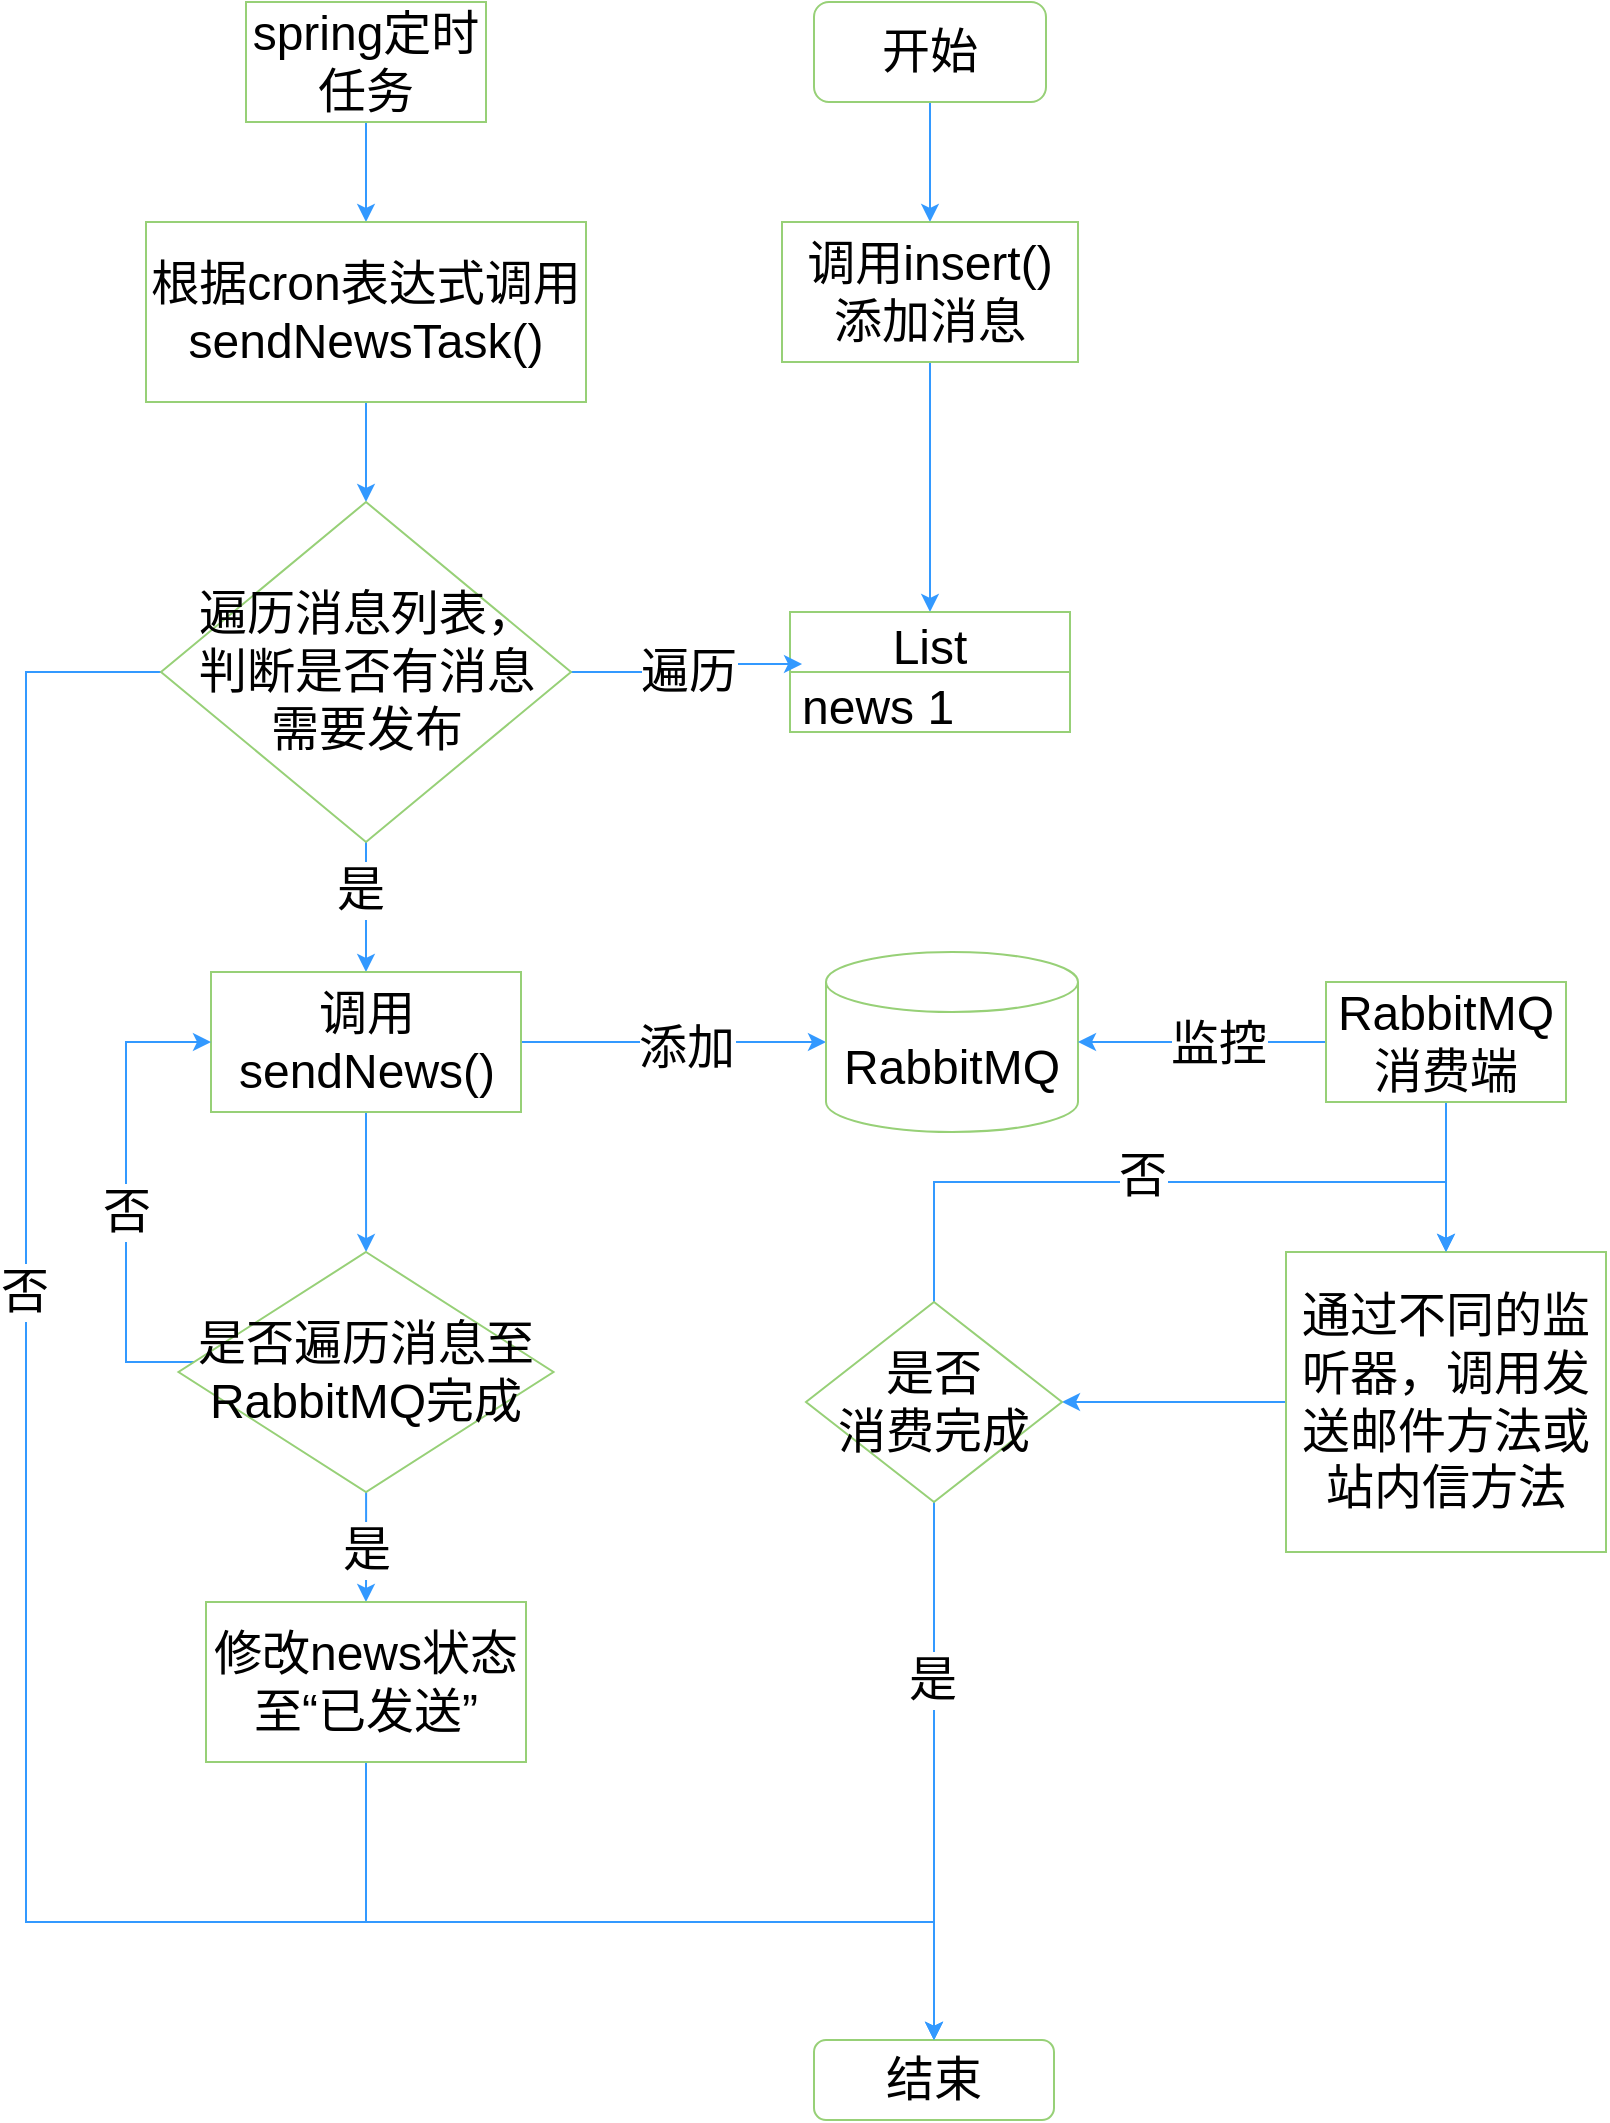 <mxfile version="20.2.6" type="github">
  <diagram id="X51VYddWkbkuNtYHMd4o" name="第 1 页">
    <mxGraphModel dx="1426" dy="680" grid="1" gridSize="10" guides="1" tooltips="1" connect="1" arrows="1" fold="1" page="1" pageScale="1" pageWidth="827" pageHeight="1169" math="0" shadow="0">
      <root>
        <mxCell id="0" />
        <mxCell id="1" parent="0" />
        <mxCell id="QnG45yh_9Llj5AD3C7vI-2" style="edgeStyle=orthogonalEdgeStyle;rounded=0;orthogonalLoop=1;jettySize=auto;html=1;fontSize=24;fontColor=#000000;strokeColor=#3399FF;entryX=0.5;entryY=0;entryDx=0;entryDy=0;" edge="1" parent="1" source="QnG45yh_9Llj5AD3C7vI-1" target="QnG45yh_9Llj5AD3C7vI-4">
          <mxGeometry relative="1" as="geometry">
            <mxPoint x="552" y="230" as="targetPoint" />
          </mxGeometry>
        </mxCell>
        <mxCell id="QnG45yh_9Llj5AD3C7vI-1" value="&lt;font style=&quot;font-size: 24px;&quot;&gt;开始&lt;/font&gt;" style="rounded=1;whiteSpace=wrap;html=1;strokeColor=#97D077;" vertex="1" parent="1">
          <mxGeometry x="494" y="110" width="116" height="50" as="geometry" />
        </mxCell>
        <mxCell id="QnG45yh_9Llj5AD3C7vI-5" style="edgeStyle=orthogonalEdgeStyle;rounded=0;orthogonalLoop=1;jettySize=auto;html=1;fontSize=24;fontColor=#000000;strokeColor=#3399FF;" edge="1" parent="1" source="QnG45yh_9Llj5AD3C7vI-4" target="QnG45yh_9Llj5AD3C7vI-6">
          <mxGeometry relative="1" as="geometry">
            <mxPoint x="552" y="360" as="targetPoint" />
          </mxGeometry>
        </mxCell>
        <mxCell id="QnG45yh_9Llj5AD3C7vI-4" value="调用insert()添加消息" style="rounded=0;whiteSpace=wrap;html=1;fontSize=24;fontColor=#000000;strokeColor=#97D077;" vertex="1" parent="1">
          <mxGeometry x="478" y="220" width="148" height="70" as="geometry" />
        </mxCell>
        <mxCell id="QnG45yh_9Llj5AD3C7vI-6" value="List" style="swimlane;fontStyle=0;childLayout=stackLayout;horizontal=1;startSize=30;horizontalStack=0;resizeParent=1;resizeParentMax=0;resizeLast=0;collapsible=1;marginBottom=0;fontSize=24;fontColor=#000000;strokeColor=#97D077;" vertex="1" parent="1">
          <mxGeometry x="482" y="415" width="140" height="60" as="geometry" />
        </mxCell>
        <mxCell id="QnG45yh_9Llj5AD3C7vI-7" value="news 1" style="text;strokeColor=none;fillColor=none;align=left;verticalAlign=middle;spacingLeft=4;spacingRight=4;overflow=hidden;points=[[0,0.5],[1,0.5]];portConstraint=eastwest;rotatable=0;fontSize=24;fontColor=#000000;" vertex="1" parent="QnG45yh_9Llj5AD3C7vI-6">
          <mxGeometry y="30" width="140" height="30" as="geometry" />
        </mxCell>
        <mxCell id="QnG45yh_9Llj5AD3C7vI-13" style="edgeStyle=orthogonalEdgeStyle;rounded=0;orthogonalLoop=1;jettySize=auto;html=1;fontSize=24;fontColor=#000000;strokeColor=#3399FF;" edge="1" parent="1" source="QnG45yh_9Llj5AD3C7vI-10" target="QnG45yh_9Llj5AD3C7vI-11">
          <mxGeometry relative="1" as="geometry" />
        </mxCell>
        <mxCell id="QnG45yh_9Llj5AD3C7vI-10" value="spring定时任务" style="rounded=0;whiteSpace=wrap;html=1;fontSize=24;fontColor=#000000;strokeColor=#97D077;" vertex="1" parent="1">
          <mxGeometry x="210" y="110" width="120" height="60" as="geometry" />
        </mxCell>
        <mxCell id="QnG45yh_9Llj5AD3C7vI-12" style="edgeStyle=orthogonalEdgeStyle;rounded=0;orthogonalLoop=1;jettySize=auto;html=1;fontSize=24;fontColor=#000000;strokeColor=#3399FF;" edge="1" parent="1" source="QnG45yh_9Llj5AD3C7vI-11" target="QnG45yh_9Llj5AD3C7vI-15">
          <mxGeometry relative="1" as="geometry">
            <mxPoint x="270" y="360" as="targetPoint" />
          </mxGeometry>
        </mxCell>
        <mxCell id="QnG45yh_9Llj5AD3C7vI-11" value="根据cron表达式调用sendNewsTask()" style="rounded=0;whiteSpace=wrap;html=1;fontSize=24;fontColor=#000000;strokeColor=#97D077;" vertex="1" parent="1">
          <mxGeometry x="160" y="220" width="220" height="90" as="geometry" />
        </mxCell>
        <mxCell id="QnG45yh_9Llj5AD3C7vI-16" style="edgeStyle=orthogonalEdgeStyle;rounded=0;orthogonalLoop=1;jettySize=auto;html=1;entryX=0.043;entryY=-0.133;entryDx=0;entryDy=0;entryPerimeter=0;fontSize=24;fontColor=#000000;strokeColor=#3399FF;" edge="1" parent="1" source="QnG45yh_9Llj5AD3C7vI-15" target="QnG45yh_9Llj5AD3C7vI-7">
          <mxGeometry relative="1" as="geometry" />
        </mxCell>
        <mxCell id="QnG45yh_9Llj5AD3C7vI-17" value="遍历" style="edgeLabel;html=1;align=center;verticalAlign=middle;resizable=0;points=[];fontSize=24;fontColor=#000000;" vertex="1" connectable="0" parent="QnG45yh_9Llj5AD3C7vI-16">
          <mxGeometry x="-0.281" y="-2" relative="1" as="geometry">
            <mxPoint x="15" y="-2" as="offset" />
          </mxGeometry>
        </mxCell>
        <mxCell id="QnG45yh_9Llj5AD3C7vI-18" style="edgeStyle=orthogonalEdgeStyle;rounded=0;orthogonalLoop=1;jettySize=auto;html=1;fontSize=24;fontColor=#000000;strokeColor=#3399FF;" edge="1" parent="1" source="QnG45yh_9Llj5AD3C7vI-15" target="QnG45yh_9Llj5AD3C7vI-20">
          <mxGeometry relative="1" as="geometry">
            <mxPoint x="270" y="630" as="targetPoint" />
          </mxGeometry>
        </mxCell>
        <mxCell id="QnG45yh_9Llj5AD3C7vI-19" value="是" style="edgeLabel;html=1;align=center;verticalAlign=middle;resizable=0;points=[];fontSize=24;fontColor=#000000;" vertex="1" connectable="0" parent="QnG45yh_9Llj5AD3C7vI-18">
          <mxGeometry x="-0.28" y="-3" relative="1" as="geometry">
            <mxPoint as="offset" />
          </mxGeometry>
        </mxCell>
        <mxCell id="QnG45yh_9Llj5AD3C7vI-32" style="edgeStyle=orthogonalEdgeStyle;rounded=0;orthogonalLoop=1;jettySize=auto;html=1;fontSize=24;fontColor=#000000;strokeColor=#3399FF;" edge="1" parent="1" source="QnG45yh_9Llj5AD3C7vI-15" target="QnG45yh_9Llj5AD3C7vI-31">
          <mxGeometry relative="1" as="geometry">
            <Array as="points">
              <mxPoint x="100" y="445" />
              <mxPoint x="100" y="1070" />
              <mxPoint x="554" y="1070" />
            </Array>
          </mxGeometry>
        </mxCell>
        <mxCell id="QnG45yh_9Llj5AD3C7vI-33" value="否" style="edgeLabel;html=1;align=center;verticalAlign=middle;resizable=0;points=[];fontSize=24;fontColor=#000000;" vertex="1" connectable="0" parent="QnG45yh_9Llj5AD3C7vI-32">
          <mxGeometry x="-0.375" y="-1" relative="1" as="geometry">
            <mxPoint y="1" as="offset" />
          </mxGeometry>
        </mxCell>
        <mxCell id="QnG45yh_9Llj5AD3C7vI-15" value="遍历消息列表，&lt;br&gt;判断是否有消息&lt;br&gt;需要发布" style="rhombus;whiteSpace=wrap;html=1;fontSize=24;fontColor=#000000;strokeColor=#97D077;" vertex="1" parent="1">
          <mxGeometry x="167.5" y="360" width="205" height="170" as="geometry" />
        </mxCell>
        <mxCell id="QnG45yh_9Llj5AD3C7vI-22" style="edgeStyle=orthogonalEdgeStyle;rounded=0;orthogonalLoop=1;jettySize=auto;html=1;entryX=0;entryY=0.5;entryDx=0;entryDy=0;entryPerimeter=0;fontSize=24;fontColor=#000000;strokeColor=#3399FF;" edge="1" parent="1" source="QnG45yh_9Llj5AD3C7vI-20" target="QnG45yh_9Llj5AD3C7vI-21">
          <mxGeometry relative="1" as="geometry" />
        </mxCell>
        <mxCell id="QnG45yh_9Llj5AD3C7vI-23" value="添加" style="edgeLabel;html=1;align=center;verticalAlign=middle;resizable=0;points=[];fontSize=24;fontColor=#000000;" vertex="1" connectable="0" parent="QnG45yh_9Llj5AD3C7vI-22">
          <mxGeometry x="0.082" y="-3" relative="1" as="geometry">
            <mxPoint as="offset" />
          </mxGeometry>
        </mxCell>
        <mxCell id="QnG45yh_9Llj5AD3C7vI-41" style="edgeStyle=orthogonalEdgeStyle;rounded=0;orthogonalLoop=1;jettySize=auto;html=1;fontSize=24;fontColor=#000000;strokeColor=#3399FF;" edge="1" parent="1" source="QnG45yh_9Llj5AD3C7vI-20" target="QnG45yh_9Llj5AD3C7vI-42">
          <mxGeometry relative="1" as="geometry">
            <mxPoint x="270" y="730" as="targetPoint" />
          </mxGeometry>
        </mxCell>
        <mxCell id="QnG45yh_9Llj5AD3C7vI-20" value="调用&lt;br&gt;sendNews()" style="rounded=0;whiteSpace=wrap;html=1;fontSize=24;fontColor=#000000;strokeColor=#97D077;" vertex="1" parent="1">
          <mxGeometry x="192.5" y="595" width="155" height="70" as="geometry" />
        </mxCell>
        <mxCell id="QnG45yh_9Llj5AD3C7vI-21" value="RabbitMQ" style="shape=cylinder3;whiteSpace=wrap;html=1;boundedLbl=1;backgroundOutline=1;size=15;fontSize=24;fontColor=#000000;strokeColor=#97D077;" vertex="1" parent="1">
          <mxGeometry x="500" y="585" width="126" height="90" as="geometry" />
        </mxCell>
        <mxCell id="QnG45yh_9Llj5AD3C7vI-25" style="edgeStyle=orthogonalEdgeStyle;rounded=0;orthogonalLoop=1;jettySize=auto;html=1;fontSize=24;fontColor=#000000;strokeColor=#3399FF;" edge="1" parent="1" source="QnG45yh_9Llj5AD3C7vI-24" target="QnG45yh_9Llj5AD3C7vI-21">
          <mxGeometry relative="1" as="geometry" />
        </mxCell>
        <mxCell id="QnG45yh_9Llj5AD3C7vI-26" value="监控" style="edgeLabel;html=1;align=center;verticalAlign=middle;resizable=0;points=[];fontSize=24;fontColor=#000000;" vertex="1" connectable="0" parent="QnG45yh_9Llj5AD3C7vI-25">
          <mxGeometry x="-0.129" y="1" relative="1" as="geometry">
            <mxPoint as="offset" />
          </mxGeometry>
        </mxCell>
        <mxCell id="QnG45yh_9Llj5AD3C7vI-27" style="edgeStyle=orthogonalEdgeStyle;rounded=0;orthogonalLoop=1;jettySize=auto;html=1;fontSize=24;fontColor=#000000;strokeColor=#3399FF;" edge="1" parent="1" source="QnG45yh_9Llj5AD3C7vI-24" target="QnG45yh_9Llj5AD3C7vI-28">
          <mxGeometry relative="1" as="geometry">
            <mxPoint x="810" y="725" as="targetPoint" />
          </mxGeometry>
        </mxCell>
        <mxCell id="QnG45yh_9Llj5AD3C7vI-24" value="RabbitMQ消费端" style="rounded=0;whiteSpace=wrap;html=1;fontSize=24;fontColor=#000000;strokeColor=#97D077;" vertex="1" parent="1">
          <mxGeometry x="750" y="600" width="120" height="60" as="geometry" />
        </mxCell>
        <mxCell id="QnG45yh_9Llj5AD3C7vI-35" style="edgeStyle=orthogonalEdgeStyle;rounded=0;orthogonalLoop=1;jettySize=auto;html=1;fontSize=24;fontColor=#000000;strokeColor=#3399FF;" edge="1" parent="1" source="QnG45yh_9Llj5AD3C7vI-28" target="QnG45yh_9Llj5AD3C7vI-36">
          <mxGeometry relative="1" as="geometry">
            <mxPoint x="660" y="810" as="targetPoint" />
          </mxGeometry>
        </mxCell>
        <mxCell id="QnG45yh_9Llj5AD3C7vI-28" value="通过不同的监听器，调用发送邮件方法或站内信方法" style="rounded=0;whiteSpace=wrap;html=1;fontSize=24;fontColor=#000000;strokeColor=#97D077;" vertex="1" parent="1">
          <mxGeometry x="730" y="735" width="160" height="150" as="geometry" />
        </mxCell>
        <mxCell id="QnG45yh_9Llj5AD3C7vI-31" value="结束" style="rounded=1;whiteSpace=wrap;html=1;fontSize=24;fontColor=#000000;strokeColor=#97D077;" vertex="1" parent="1">
          <mxGeometry x="494" y="1129" width="120" height="40" as="geometry" />
        </mxCell>
        <mxCell id="QnG45yh_9Llj5AD3C7vI-39" style="edgeStyle=orthogonalEdgeStyle;rounded=0;orthogonalLoop=1;jettySize=auto;html=1;exitX=0.5;exitY=0;exitDx=0;exitDy=0;entryX=0.5;entryY=0;entryDx=0;entryDy=0;fontSize=24;fontColor=#000000;strokeColor=#3399FF;" edge="1" parent="1" source="QnG45yh_9Llj5AD3C7vI-36" target="QnG45yh_9Llj5AD3C7vI-28">
          <mxGeometry relative="1" as="geometry">
            <Array as="points">
              <mxPoint x="554" y="700" />
              <mxPoint x="810" y="700" />
            </Array>
          </mxGeometry>
        </mxCell>
        <mxCell id="QnG45yh_9Llj5AD3C7vI-40" value="否" style="edgeLabel;html=1;align=center;verticalAlign=middle;resizable=0;points=[];fontSize=24;fontColor=#000000;" vertex="1" connectable="0" parent="QnG45yh_9Llj5AD3C7vI-39">
          <mxGeometry x="-0.066" y="3" relative="1" as="geometry">
            <mxPoint as="offset" />
          </mxGeometry>
        </mxCell>
        <mxCell id="QnG45yh_9Llj5AD3C7vI-47" style="edgeStyle=orthogonalEdgeStyle;rounded=0;orthogonalLoop=1;jettySize=auto;html=1;fontSize=24;fontColor=#000000;strokeColor=#3399FF;" edge="1" parent="1" source="QnG45yh_9Llj5AD3C7vI-36" target="QnG45yh_9Llj5AD3C7vI-31">
          <mxGeometry relative="1" as="geometry" />
        </mxCell>
        <mxCell id="QnG45yh_9Llj5AD3C7vI-48" value="是" style="edgeLabel;html=1;align=center;verticalAlign=middle;resizable=0;points=[];fontSize=24;fontColor=#000000;" vertex="1" connectable="0" parent="QnG45yh_9Llj5AD3C7vI-47">
          <mxGeometry x="-0.338" y="-1" relative="1" as="geometry">
            <mxPoint as="offset" />
          </mxGeometry>
        </mxCell>
        <mxCell id="QnG45yh_9Llj5AD3C7vI-36" value="是否&lt;br&gt;消费完成" style="rhombus;whiteSpace=wrap;html=1;fontSize=24;fontColor=#000000;strokeColor=#97D077;" vertex="1" parent="1">
          <mxGeometry x="490" y="760" width="128" height="100" as="geometry" />
        </mxCell>
        <mxCell id="QnG45yh_9Llj5AD3C7vI-46" style="edgeStyle=orthogonalEdgeStyle;rounded=0;orthogonalLoop=1;jettySize=auto;html=1;fontSize=24;fontColor=#000000;strokeColor=#3399FF;" edge="1" parent="1" source="QnG45yh_9Llj5AD3C7vI-42" target="QnG45yh_9Llj5AD3C7vI-44">
          <mxGeometry relative="1" as="geometry" />
        </mxCell>
        <mxCell id="QnG45yh_9Llj5AD3C7vI-50" value="是" style="edgeLabel;html=1;align=center;verticalAlign=middle;resizable=0;points=[];fontSize=24;fontColor=#000000;" vertex="1" connectable="0" parent="QnG45yh_9Llj5AD3C7vI-46">
          <mxGeometry x="-0.333" y="-3" relative="1" as="geometry">
            <mxPoint x="3" y="10" as="offset" />
          </mxGeometry>
        </mxCell>
        <mxCell id="QnG45yh_9Llj5AD3C7vI-51" style="edgeStyle=orthogonalEdgeStyle;rounded=0;orthogonalLoop=1;jettySize=auto;html=1;entryX=0;entryY=0.5;entryDx=0;entryDy=0;fontSize=24;fontColor=#000000;strokeColor=#3399FF;" edge="1" parent="1" source="QnG45yh_9Llj5AD3C7vI-42" target="QnG45yh_9Llj5AD3C7vI-20">
          <mxGeometry relative="1" as="geometry">
            <Array as="points">
              <mxPoint x="150" y="790" />
              <mxPoint x="150" y="630" />
            </Array>
          </mxGeometry>
        </mxCell>
        <mxCell id="QnG45yh_9Llj5AD3C7vI-52" value="否" style="edgeLabel;html=1;align=center;verticalAlign=middle;resizable=0;points=[];fontSize=24;fontColor=#000000;" vertex="1" connectable="0" parent="QnG45yh_9Llj5AD3C7vI-51">
          <mxGeometry x="-0.065" relative="1" as="geometry">
            <mxPoint y="1" as="offset" />
          </mxGeometry>
        </mxCell>
        <mxCell id="QnG45yh_9Llj5AD3C7vI-42" value="是否遍历消息至RabbitMQ完成" style="rhombus;whiteSpace=wrap;html=1;fontSize=24;fontColor=#000000;strokeColor=#97D077;" vertex="1" parent="1">
          <mxGeometry x="176.25" y="735" width="187.5" height="120" as="geometry" />
        </mxCell>
        <mxCell id="QnG45yh_9Llj5AD3C7vI-49" style="edgeStyle=orthogonalEdgeStyle;rounded=0;orthogonalLoop=1;jettySize=auto;html=1;fontSize=24;fontColor=#000000;strokeColor=#3399FF;" edge="1" parent="1" source="QnG45yh_9Llj5AD3C7vI-44" target="QnG45yh_9Llj5AD3C7vI-31">
          <mxGeometry relative="1" as="geometry">
            <Array as="points">
              <mxPoint x="270" y="1070" />
              <mxPoint x="554" y="1070" />
            </Array>
          </mxGeometry>
        </mxCell>
        <mxCell id="QnG45yh_9Llj5AD3C7vI-44" value="修改news状态至“已发送”" style="rounded=0;whiteSpace=wrap;html=1;fontSize=24;fontColor=#000000;strokeColor=#97D077;" vertex="1" parent="1">
          <mxGeometry x="190" y="910" width="160" height="80" as="geometry" />
        </mxCell>
      </root>
    </mxGraphModel>
  </diagram>
</mxfile>
